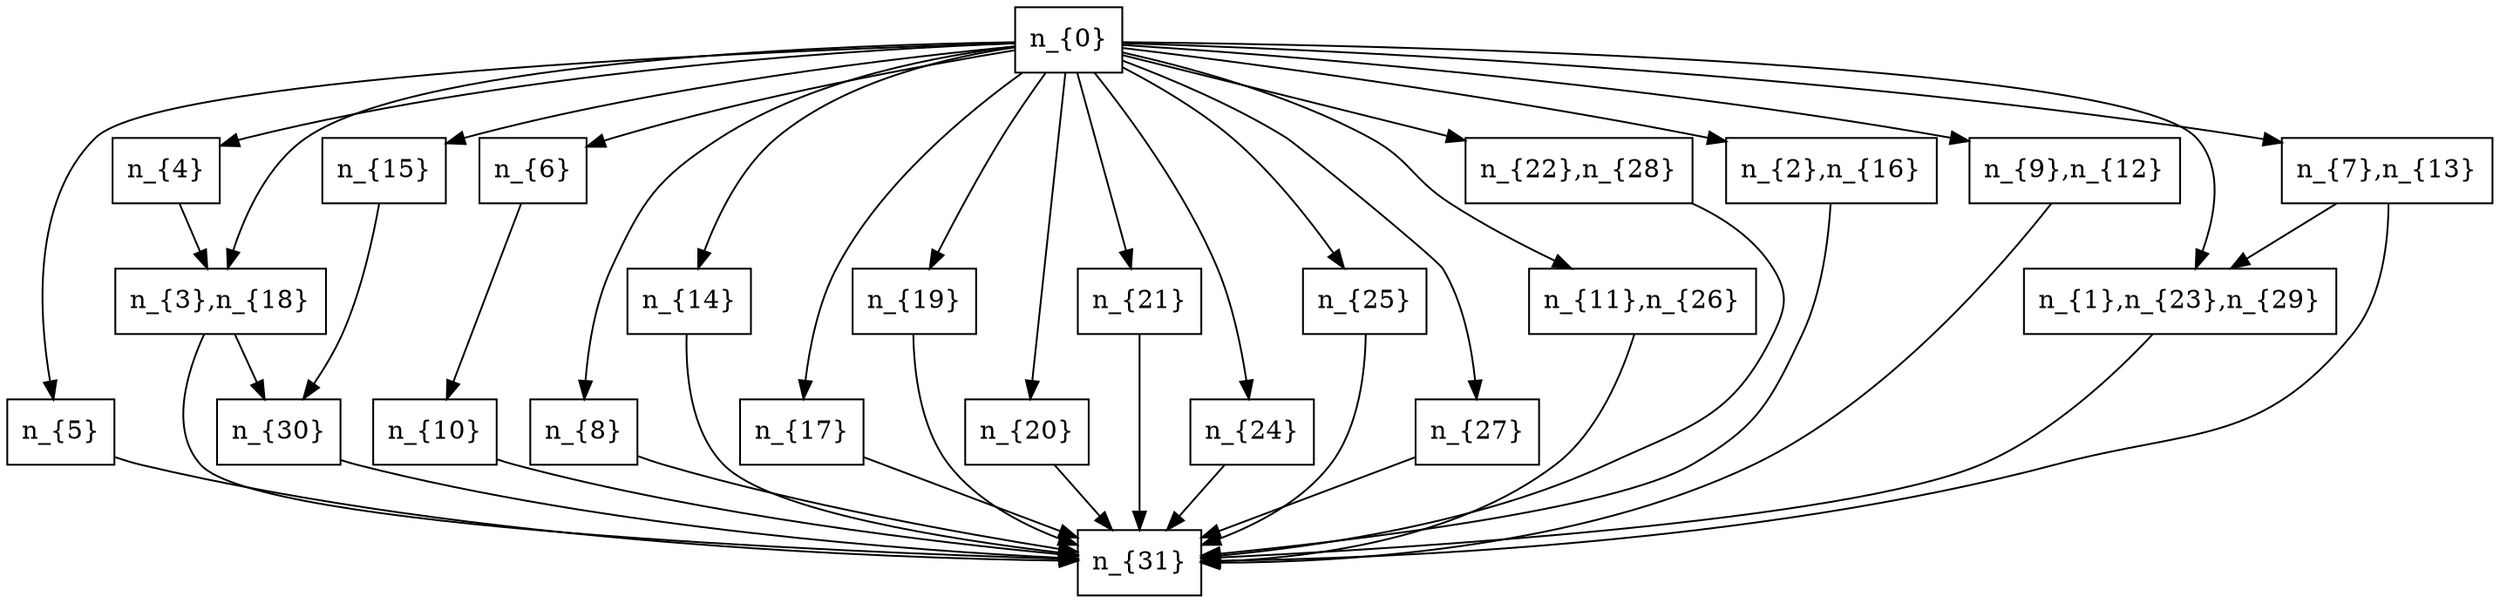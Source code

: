strict digraph "Task{n=32,e=0.01}" {
	graph [bb="0,0,1278.5,324",
		collapsed=8,
		cpathlen=1573090,
		deadline=5248928,
		period=5248928,
		workload=8708626
	];
	node [distance=0,
		factor=0,
		label="\N",
		marked=0,
		object=0,
		shape=rectangle,
		threads=0,
		visited=0,
		wcet=0,
		wcetone=0
	];
	"n_{0}"	 [distance=153866,
		factor=0.591138,
		height=0.5,
		object=2,
		pos="536,306",
		texlbl="${d:153866, n_{0} = \langle o_{2}, c_1:153866, c(1):153866, F:0.59 \rangle}$",
		threads=1,
		wcet=153866,
		wcetone=153866,
		width=0.75];
	"n_{4}"	 [distance=615326,
		factor=0.800891,
		height=0.5,
		object=6,
		pos="100,234",
		texlbl="${d:615326, n_{4} = \langle o_{6}, c_1:461460, c(1):461460, F:0.80 \rangle}$",
		threads=1,
		wcet=461460,
		wcetone=461460,
		width=0.75];
	"n_{0}" -> "n_{4}" [key="n_{0} -> n_{4}",
	pos="e,127.18,246.9 508.74,304.78 444.01,301.35 276.39,289.27 142,252 140.32,251.53 138.62,251.01 136.91,250.45"];
"n_{5}" [distance=1067635,
	factor=0.904876,
	height=0.5,
	object=18,
	pos="27,90",
	texlbl="${d:1067635, n_{5} = \langle o_{18}, c_1:913769, c(1):913769, F:0.90 \rangle}$",
	threads=1,
	wcet=913769,
	wcetone=913769,
	width=0.75];
"n_{0}" -> "n_{5}" [key="n_{0} -> n_{5}",
pos="e,24.885,108.08 508.86,304.63 413.57,299.59 98.21,280.84 64,252 25.255,219.34 22.261,155.22 24.197,118.2"];
"n_{6}" [distance=307732,
factor=0.591138,
height=0.5,
object=2,
pos="249,234",
texlbl="${d:307732, n_{6} = \langle o_{2}, c_1:153866, c(1):153866, F:0.59 \rangle}$",
threads=1,
wcet=153866,
wcetone=153866,
width=0.75];
"n_{0}" -> "n_{6}" [key="n_{0} -> n_{6}",
pos="e,276.05,246.77 508.96,301.86 463.17,294.46 367.75,277.32 290,252 288.57,251.53 287.12,251.03 285.66,250.51"];
"n_{8}" [distance=307732,
factor=0.591138,
height=0.5,
object=2,
pos="291,90",
texlbl="${d:307732, n_{8} = \langle o_{2}, c_1:153866, c(1):153866, F:0.59 \rangle}$",
threads=1,
wcet=153866,
wcetone=153866,
width=0.75];
"n_{0}" -> "n_{8}" [key="n_{0} -> n_{8}",
pos="e,292.06,108.29 508.78,302.97 472.23,297.78 406.62,284.41 361,252 328.61,228.98 323.86,216.43 308,180 299.46,160.38 295.2,136.51 \
293.08,118.29"];
"n_{14}" [distance=1067635,
factor=0.904876,
height=0.5,
object=18,
pos="346,162",
texlbl="${d:1067635, n_{14} = \langle o_{18}, c_1:913769, c(1):913769, F:0.90 \rangle}$",
threads=1,
wcet=913769,
wcetone=913769,
width=0.79167];
"n_{0}" -> "n_{14}" [key="n_{0} -> n_{14}",
pos="e,350.22,180.01 508.95,302.35 476.79,296.72 423.18,283.12 389,252 370.79,235.42 359.54,209.49 353.14,189.71"];
"n_{15}" [distance=192923,
factor=2.633100,
height=0.5,
object=9,
pos="194,162",
texlbl="${d:192923, n_{15} = \langle o_{9}, c_1:39057, c(1):39057, F:2.63 \rangle}$",
threads=1,
wcet=39057,
wcetone=39057,
width=0.79167];
"n_{0}" -> "n_{15}" [key="n_{0} -> n_{15}",
pos="e,192.33,180.01 508.94,305.27 439.11,302.82 255.33,292.57 213,252 196.58,236.26 192.55,210.19 192.21,190.14"];
"n_{17}" [distance=307732,
factor=0.591138,
height=0.5,
object=2,
pos="403,90",
texlbl="${d:307732, n_{17} = \langle o_{2}, c_1:153866, c(1):153866, F:0.59 \rangle}$",
threads=1,
wcet=153866,
wcetone=153866,
width=0.79167];
"n_{0}" -> "n_{17}" [key="n_{0} -> n_{17}",
pos="e,404.24,108.08 512.99,287.78 486.46,265.4 443.75,224.86 422,180 412.57,160.54 407.8,136.48 405.4,118.14"];
"n_{19}" [distance=192923,
factor=2.633100,
height=0.5,
object=9,
pos="460,162",
texlbl="${d:192923, n_{19} = \langle o_{9}, c_1:39057, c(1):39057, F:2.63 \rangle}$",
threads=1,
wcet=39057,
wcetone=39057,
width=0.79167];
"n_{0}" -> "n_{19}" [key="n_{0} -> n_{19}",
pos="e,468.03,180.2 524.22,287.78 517.7,277.44 509.6,264.17 503,252 491.85,231.45 480.5,207.55 472.27,189.54"];
"n_{20}" [distance=615326,
factor=0.800891,
height=0.5,
object=6,
pos="517,90",
texlbl="${d:615326, n_{20} = \langle o_{6}, c_1:461460, c(1):461460, F:0.80 \rangle}$",
threads=1,
wcet=461460,
wcetone=461460,
width=0.79167];
"n_{0}" -> "n_{20}" [key="n_{0} -> n_{20}",
pos="e,518.6,108.15 534.41,287.96 531.1,250.31 523.44,163.19 519.47,118.12"];
"n_{21}" [distance=1067635,
factor=0.904876,
height=0.5,
object=18,
pos="574,162",
texlbl="${d:1067635, n_{21} = \langle o_{18}, c_1:913769, c(1):913769, F:0.90 \rangle}$",
threads=1,
wcet=913769,
wcetone=913769,
width=0.79167];
"n_{0}" -> "n_{21}" [key="n_{0} -> n_{21}",
pos="e,569.23,180.09 540.81,287.76 547.32,263.09 559,218.86 566.62,189.97"];
"n_{24}" [distance=307732,
factor=0.591138,
height=0.5,
object=2,
pos="631,90",
texlbl="${d:307732, n_{24} = \langle o_{2}, c_1:153866, c(1):153866, F:0.59 \rangle}$",
threads=1,
wcet=153866,
wcetone=153866,
width=0.79167];
"n_{0}" -> "n_{24}" [key="n_{0} -> n_{24}",
pos="e,628.66,108.07 547.4,287.56 553.8,277.15 561.9,263.89 569,252 587.99,220.19 597.49,214.49 611,180 618.86,159.94 623.98,136.1 627.07,\
117.99"];
"n_{25}" [distance=630861,
factor=0.973991,
height=0.5,
object=4,
pos="688,162",
texlbl="${d:630861, n_{25} = \langle o_{4}, c_1:476995, c(1):476995, F:0.97 \rangle}$",
threads=1,
wcet=476995,
wcetone=476995,
width=0.79167];
"n_{0}" -> "n_{25}" [key="n_{0} -> n_{25}",
pos="e,673.39,180.16 562.23,287.87 576.05,277.87 592.99,264.9 607,252 628.82,231.91 651.2,206.62 666.89,187.97"];
"n_{27}" [distance=307732,
factor=0.591138,
height=0.5,
object=2,
pos="745,90",
texlbl="${d:307732, n_{27} = \langle o_{2}, c_1:153866, c(1):153866, F:0.59 \rangle}$",
threads=1,
wcet=153866,
wcetone=153866,
width=0.79167];
"n_{0}" -> "n_{27}" [key="n_{0} -> n_{27}",
pos="e,744.37,108.18 563.14,293.74 584.45,283.66 614.5,268.4 639,252 649.36,245.07 718.53,190.65 725,180 736.38,161.28 741.31,136.84 \
743.43,118.16"];
"n_{11},n_{26}" [distance=288736,
factor=0.438874,
height=0.5,
object=1,
pos="748,234",
texlbl="${d:288736, n_{11},n_{26} = \langle o_{1}, c_1:93733, c(2):134870, F:0.44 \rangle}$",
threads=2,
wcet=134870,
wcetone=93733,
width=1.4028];
"n_{0}" -> "n_{11},n_{26}" [key="n_{0} -> n_{11},n_{26}",
pos="e,697.31,251.22 563.28,296.73 594.55,286.12 646.75,268.39 687.7,254.48"];
"n_{3},n_{18}" [distance=1002362,
factor=0.415288,
height=0.5,
object=14,
pos="100,162",
texlbl="${d:1002362, n_{3},n_{18} = \langle o_{14}, c_1:273468, c(2):387036, F:0.42 \rangle}$",
threads=2,
wcet=387036,
wcetone=273468,
width=1.3194];
"n_{0}" -> "n_{3},n_{18}" [key="n_{0} -> n_{3},n_{18}",
pos="e,112.96,180.25 508.91,303.89 437.86,298.01 247.86,280.03 192,252 162.34,237.12 136.12,209.21 119.34,188.4"];
"n_{22},n_{28}" [distance=1095450,
factor=0.973991,
height=0.5,
object=4,
pos="867,234",
texlbl="${d:1095450, n_{22},n_{28} = \langle o_{4}, c_1:476995, c(2):941584, F:0.97 \rangle}$",
threads=2,
wcet=941584,
wcetone=476995,
width=1.4028];
"n_{0}" -> "n_{22},n_{28}" [key="n_{0} -> n_{22},n_{28}",
pos="e,816.35,249.56 563.11,301.48 610.49,293.38 711.55,275.28 806.59,251.98"];
"n_{2},n_{16}" [distance=984906,
factor=0.800891,
height=0.5,
object=6,
pos="983,234",
texlbl="${d:984906, n_{2},n_{16} = \langle o_{6}, c_1:461460, c(2):831040, F:0.80 \rangle}$",
threads=2,
wcet=831040,
wcetone=461460,
width=1.3194];
"n_{0}" -> "n_{2},n_{16}" [key="n_{0} -> n_{2},n_{16}",
pos="e,935.27,249.72 563.23,303.82 625.67,298.48 783.98,283.04 925.13,251.98"];
"n_{9},n_{12}" [distance=329800,
factor=0.682709,
height=0.5,
object=22,
pos="1096,234",
texlbl="${d:329800, n_{9},n_{12} = \langle o_{22}, c_1:104554, c(2):175934, F:0.68 \rangle}$",
threads=2,
wcet=175934,
wcetone=104554,
width=1.3194];
"n_{0}" -> "n_{9},n_{12}" [key="n_{0} -> n_{9},n_{12}",
pos="e,1048.2,250.07 563.08,305.04 637.73,301.99 852.77,290.46 1038.3,252.15"];
"n_{7},n_{13}" [distance=231746,
factor=0.300563,
height=0.5,
object=25,
pos="1209,234",
texlbl="${d:231746, n_{7},n_{13} = \langle o_{25}, c_1:59881, c(2):77880, F:0.30 \rangle}$",
threads=2,
wcet=77880,
wcetone=59881,
width=1.3194];
"n_{0}" -> "n_{7},n_{13}" [key="n_{0} -> n_{7},n_{13}",
pos="e,1161.2,250.13 563.35,304.42 664.62,298.46 1018.8,276.48 1151.3,252.05"];
"n_{1},n_{23},n_{29}" [distance=524902,
factor=0.662345,
height=0.5,
object=28,
pos="1209,162",
texlbl="${d:524902, n_{1},n_{23},n_{29} = \langle o_{28}, c_1:126105, c(3):293156, F:0.66 \rangle}$",
threads=3,
wcet=293156,
wcetone=126105,
width=1.9306];
"n_{0}" -> "n_{1},n_{23},n_{29}" [key="n_{0} -> n_{1},n_{23},n_{29}",
pos="e,1234.2,180.26 563.15,305.02 692.56,300.2 1241.6,278.28 1266,252 1284.3,232.33 1263.5,206.02 1242.1,186.94"];
"n_{4}" -> "n_{3},n_{18}" [key="n_{4} -> n_{3},n_{18}",
pos="e,100,180.41 100,215.83 100,208.13 100,198.97 100,190.42"];
"n_{31}" [distance=1573090,
factor=0.973991,
height=0.5,
object=4,
pos="574,18",
texlbl="${d:1573090, n_{31} = \langle o_{4}, c_1:476995, c(1):476995, F:0.97 \rangle}$",
threads=1,
wcet=476995,
wcetone=476995,
width=0.79167];
"n_{5}" -> "n_{31}" [key="n_{5} -> n_{31}",
pos="e,545.18,20.024 54.059,77.544 59.571,75.404 65.399,73.416 71,72 159,49.753 432.78,28.23 534.99,20.763"];
"n_{10}" [distance=461598,
factor=0.591138,
height=0.5,
object=2,
pos="217,90",
texlbl="${d:461598, n_{10} = \langle o_{2}, c_1:153866, c(1):153866, F:0.59 \rangle}$",
threads=1,
wcet=153866,
wcetone=153866,
width=0.79167];
"n_{6}" -> "n_{10}" [key="n_{6} -> n_{10}",
pos="e,222.05,108.43 245.65,215.66 242.24,197.43 236.67,168.69 231,144 229.08,135.64 226.81,126.6 224.67,118.35"];
"n_{8}" -> "n_{31}" [key="n_{8} -> n_{31}",
pos="e,545.2,22.56 318.06,77.241 322.65,75.33 327.42,73.501 332,72 402.12,49.025 486.85,32.606 535.17,24.265"];
"n_{14}" -> "n_{31}" [key="n_{14} -> n_{31}",
pos="e,545.2,21.673 344.61,143.92 344.1,123.7 346.57,91.275 365,72 388.19,47.749 481.19,31.004 535,23.129"];
"n_{30}" [distance=1096095,
factor=0.438874,
height=0.5,
object=1,
pos="142,90",
texlbl="${d:1096095, n_{30} = \langle o_{1}, c_1:93733, c(1):93733, F:0.44 \rangle}$",
threads=1,
wcet=93733,
wcetone=93733,
width=0.79167];
"n_{15}" -> "n_{30}" [key="n_{15} -> n_{30}",
pos="e,155.3,108.41 180.88,143.83 174.95,135.62 167.83,125.76 161.31,116.73"];
"n_{17}" -> "n_{31}" [key="n_{17} -> n_{31}",
pos="e,545.29,30.09 431.62,77.949 460.23,65.904 504.38,47.313 535.93,34.03"];
"n_{19}" -> "n_{31}" [key="n_{19} -> n_{31}",
pos="e,545.06,27.125 459.61,143.68 460.1,124.14 463.55,93.147 479,72 492.95,52.912 515.82,39.612 535.63,30.988"];
"n_{20}" -> "n_{31}" [key="n_{20} -> n_{31}",
pos="e,559.42,36.413 531.38,71.831 537.95,63.539 545.85,53.557 553.06,44.453"];
"n_{21}" -> "n_{31}" [key="n_{21} -> n_{31}",
pos="e,574,36.09 574,143.76 574,119.2 574,75.247 574,46.354"];
"n_{24}" -> "n_{31}" [key="n_{24} -> n_{31}",
pos="e,588.58,36.413 616.62,71.831 610.05,63.539 602.15,53.557 594.94,44.453"];
"n_{25}" -> "n_{31}" [key="n_{25} -> n_{31}",
pos="e,602.57,27.252 688.13,143.68 687.38,124.14 683.55,93.149 668,72 654.11,53.106 631.47,39.811 611.89,31.141"];
"n_{27}" -> "n_{31}" [key="n_{27} -> n_{31}",
pos="e,602.71,30.09 716.38,77.949 687.77,65.904 643.62,47.313 612.07,34.03"];
"n_{30}" -> "n_{31}" [key="n_{30} -> n_{31}",
pos="e,545.08,18.837 170.73,74.951 173.48,73.838 176.27,72.829 179,72 305.32,33.708 462.65,22.5 534.68,19.274"];
"n_{10}" -> "n_{31}" [key="n_{10} -> n_{31}",
pos="e,545.22,20.209 245.72,75.397 248.8,74.129 251.94,72.965 255,72 353.05,41.128 473.94,26.798 534.91,21.137"];
"n_{11},n_{26}" -> "n_{31}" [key="n_{11},n_{26} -> n_{31}",
pos="e,602.8,21.175 760.28,215.86 780.5,183.51 815.41,115.19 782,72 761.47,45.455 667.07,29.551 612.77,22.441"];
"n_{3},n_{18}" -> "n_{31}" [key="n_{3},n_{18} -> n_{31}",
pos="e,545.38,19.167 94.656,143.86 89.913,123.58 86.188,91.104 104,72 133.27,40.606 428.12,24.476 535.31,19.615"];
"n_{3},n_{18}" -> "n_{30}" [key="n_{3},n_{18} -> n_{30}",
pos="e,131.26,108.41 110.6,143.83 115.29,135.79 120.9,126.17 126.08,117.29"];
"n_{22},n_{28}" -> "n_{31}" [key="n_{22},n_{28} -> n_{31}",
pos="e,602.52,21.407 865.23,215.81 860.96,182.12 846.92,109.98 803,72 774.79,47.6 670.28,30.531 612.69,22.751"];
"n_{2},n_{16}" -> "n_{31}" [key="n_{2},n_{16} -> n_{31}",
pos="e,602.87,21.838 971.53,215.76 949.05,181.65 895.71,108.38 831,72 794.09,51.248 675.43,32.181 613.09,23.279"];
"n_{9},n_{12}" -> "n_{31}" [key="n_{9},n_{12} -> n_{31}",
pos="e,602.51,19.071 1077,215.74 1040.2,181.6 955.55,108.29 870,72 782.85,35.033 670.76,23.343 612.71,19.668"];
"n_{7},n_{13}" -> "n_{31}" [key="n_{7},n_{13} -> n_{31}",
pos="e,602.91,19.124 1183.6,215.74 1134.7,181.59 1023.2,108.26 918,72 811.61,35.341 678.07,23.443 613.11,19.679"];
"n_{7},n_{13}" -> "n_{1},n_{23},n_{29}" [key="n_{7},n_{13} -> n_{1},n_{23},n_{29}",
pos="e,1209,180.41 1209,215.83 1209,208.13 1209,198.97 1209,190.42"];
"n_{1},n_{23},n_{29}" -> "n_{31}" [key="n_{1},n_{23},n_{29} -> n_{31}",
pos="e,602.72,18.92 1192.1,143.82 1171.2,122.53 1133.2,88.144 1093,72 1005.6,36.923 717.98,23.207 612.88,19.289"];
}
